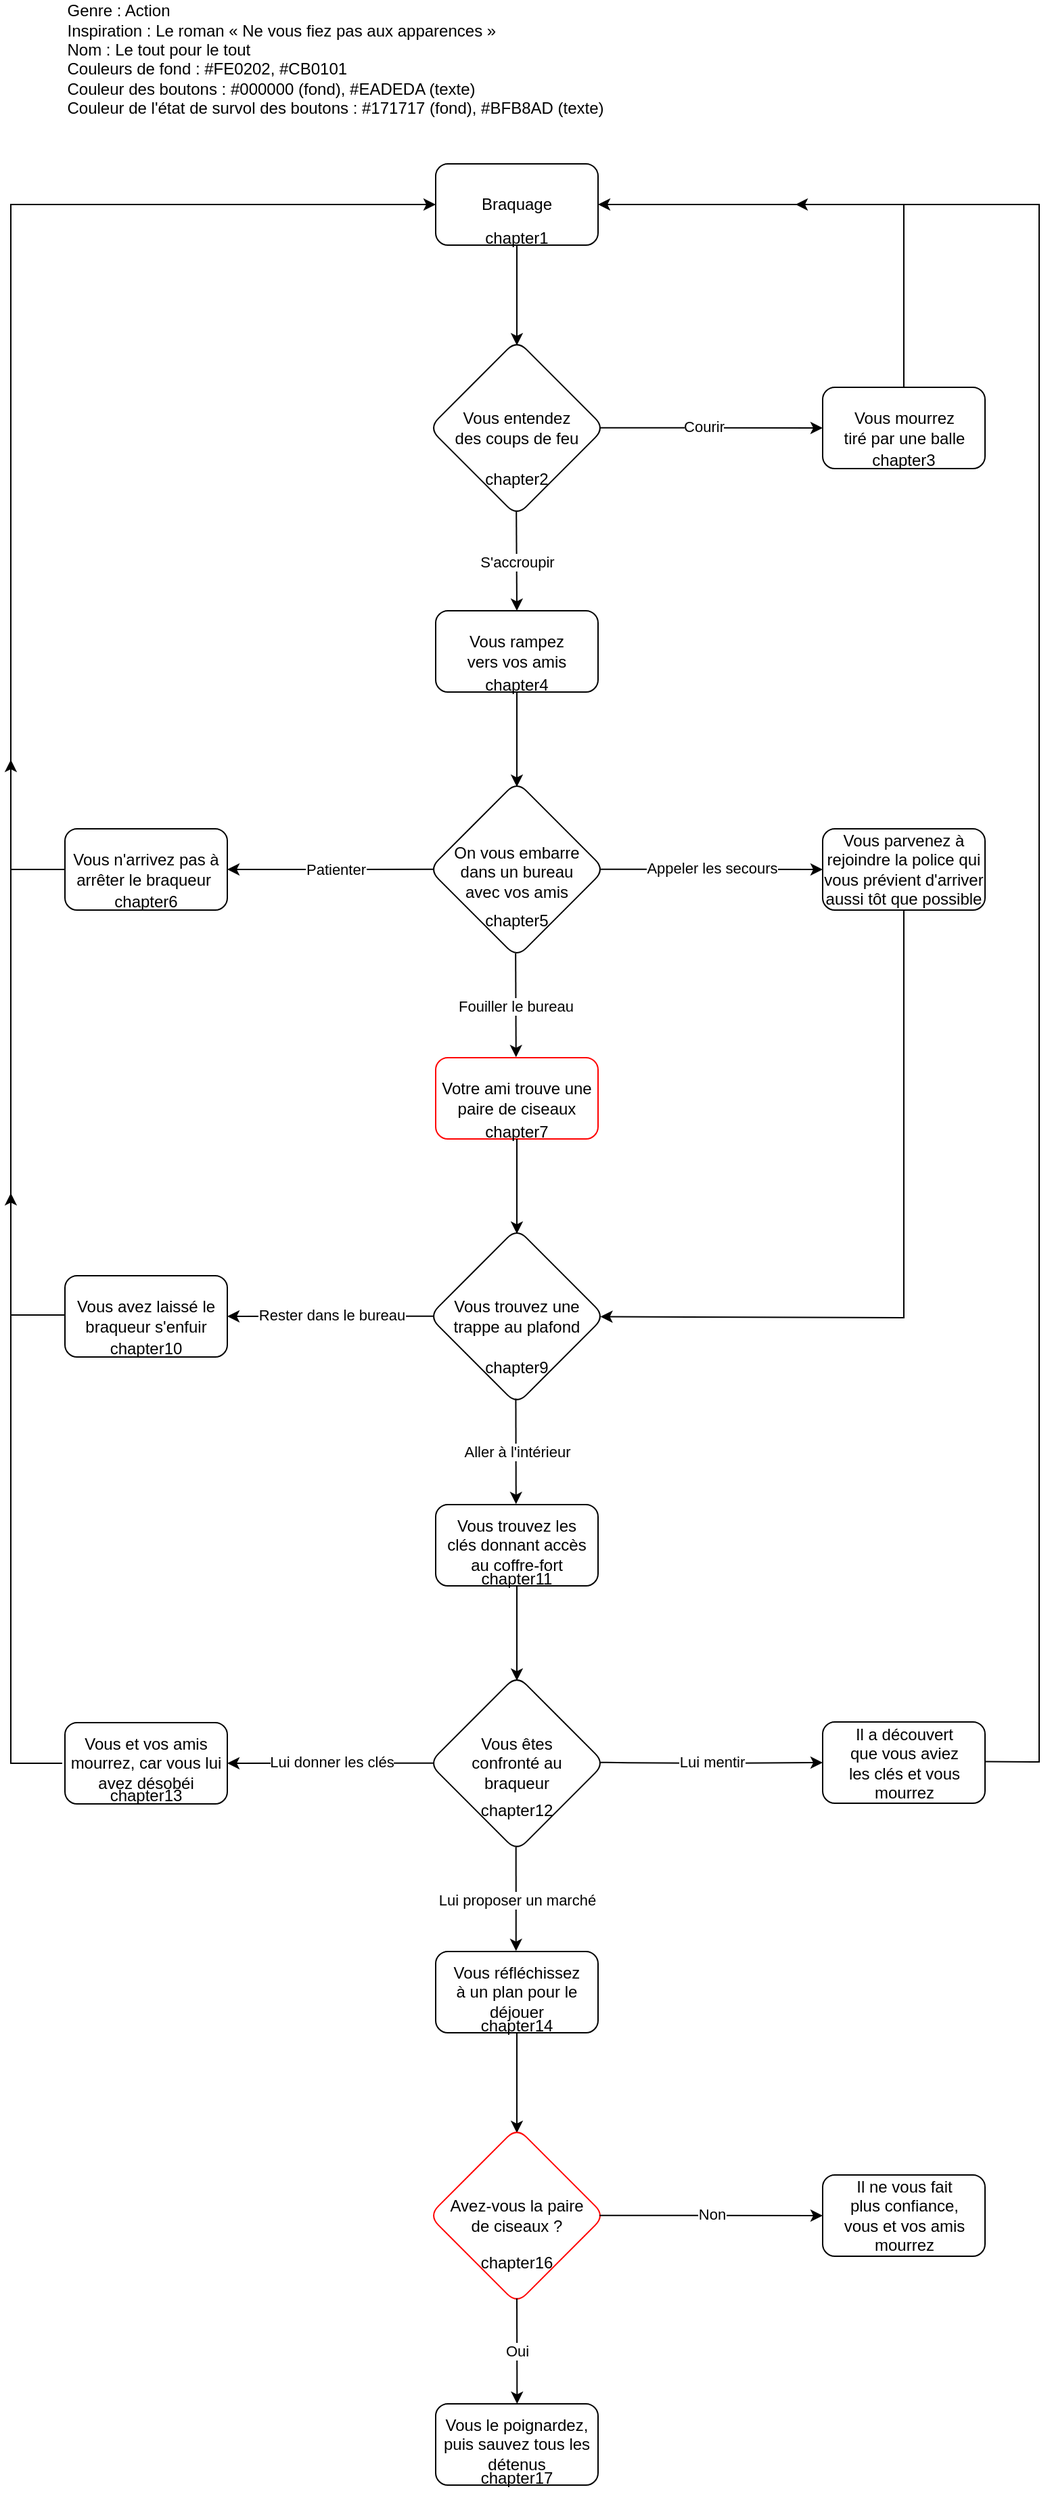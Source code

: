 <mxfile>
    <diagram id="R9KdjouUT489cZY8HfNt" name="Page-1">
        <mxGraphModel dx="1118" dy="782" grid="1" gridSize="10" guides="1" tooltips="1" connect="1" arrows="1" fold="1" page="1" pageScale="1" pageWidth="827" pageHeight="1169" background="#ffffff" math="0" shadow="0">
            <root>
                <mxCell id="0"/>
                <mxCell id="1" parent="0"/>
                <mxCell id="2" value="&lt;div style=&quot;text-align: left&quot;&gt;&lt;span&gt;Genre : Action&lt;/span&gt;&lt;/div&gt;&lt;div style=&quot;text-align: left&quot;&gt;&lt;span&gt;Inspiration : Le roman « Ne vous fiez pas aux apparences »&lt;/span&gt;&lt;/div&gt;&lt;div style=&quot;text-align: left&quot;&gt;Nom : Le tout pour le tout&lt;/div&gt;&lt;div style=&quot;text-align: left&quot;&gt;Couleurs de fond : #FE0202, #CB0101&lt;/div&gt;&lt;div style=&quot;text-align: left&quot;&gt;Couleur des boutons : #000000 (fond), #EADEDA (texte)&lt;/div&gt;&lt;div style=&quot;text-align: left&quot;&gt;Couleur de l'état de survol des boutons : #171717 (fond), #BFB8AD (texte)&lt;/div&gt;&lt;div style=&quot;text-align: left&quot;&gt;&lt;br&gt;&lt;/div&gt;" style="text;html=1;strokeColor=none;fillColor=none;align=center;verticalAlign=middle;whiteSpace=wrap;rounded=0;fontColor=#000000;" parent="1" vertex="1">
                    <mxGeometry x="74.97" y="40" width="410" height="100" as="geometry"/>
                </mxCell>
                <mxCell id="6" value="" style="edgeStyle=none;html=1;entryX=0.5;entryY=0;entryDx=0;entryDy=0;exitX=0.5;exitY=1;exitDx=0;exitDy=0;fontColor=#000000;strokeColor=#000000;" parent="1" source="3" edge="1">
                    <mxGeometry relative="1" as="geometry">
                        <mxPoint x="414" y="224" as="sourcePoint"/>
                        <mxPoint x="414" y="294" as="targetPoint"/>
                    </mxGeometry>
                </mxCell>
                <mxCell id="3" value="" style="rounded=1;whiteSpace=wrap;html=1;fontColor=#000000;fillColor=#FFFFFF;strokeColor=#000000;" parent="1" vertex="1">
                    <mxGeometry x="354" y="160" width="120" height="60" as="geometry"/>
                </mxCell>
                <mxCell id="4" value="Braquage" style="text;html=1;strokeColor=none;fillColor=none;align=center;verticalAlign=middle;whiteSpace=wrap;rounded=0;fontColor=#000000;" parent="1" vertex="1">
                    <mxGeometry x="381" y="175" width="66" height="30" as="geometry"/>
                </mxCell>
                <mxCell id="5" value="" style="rhombus;whiteSpace=wrap;html=1;rounded=1;fontColor=#000000;fillColor=#FFFFFF;strokeColor=#000000;" parent="1" vertex="1">
                    <mxGeometry x="349" y="290" width="130" height="130" as="geometry"/>
                </mxCell>
                <mxCell id="7" value="Vous entendez des coups de feu" style="text;html=1;strokeColor=none;fillColor=none;align=center;verticalAlign=middle;whiteSpace=wrap;rounded=0;fontColor=#000000;" parent="1" vertex="1">
                    <mxGeometry x="366" y="340" width="96" height="30" as="geometry"/>
                </mxCell>
                <mxCell id="66" style="edgeStyle=none;rounded=0;html=1;exitX=0.5;exitY=0;exitDx=0;exitDy=0;entryX=1;entryY=0.5;entryDx=0;entryDy=0;fontColor=#000000;strokeColor=#000000;" parent="1" source="10" target="3" edge="1">
                    <mxGeometry relative="1" as="geometry">
                        <Array as="points">
                            <mxPoint x="700" y="190"/>
                        </Array>
                    </mxGeometry>
                </mxCell>
                <mxCell id="10" value="" style="whiteSpace=wrap;html=1;rounded=1;fontColor=#000000;fillColor=#FFFFFF;strokeColor=#000000;" parent="1" vertex="1">
                    <mxGeometry x="640" y="325" width="120" height="60" as="geometry"/>
                </mxCell>
                <mxCell id="12" value="" style="endArrow=classic;html=1;entryX=0;entryY=0.5;entryDx=0;entryDy=0;fontColor=#000000;strokeColor=#000000;" parent="1" edge="1">
                    <mxGeometry relative="1" as="geometry">
                        <mxPoint x="475" y="354.83" as="sourcePoint"/>
                        <mxPoint x="640" y="355" as="targetPoint"/>
                    </mxGeometry>
                </mxCell>
                <mxCell id="72" value="Courir" style="edgeLabel;align=center;verticalAlign=middle;resizable=0;points=[];labelBackgroundColor=#FFFFFF;fontColor=#000000;labelBorderColor=none;html=1;" parent="12" vertex="1" connectable="0">
                    <mxGeometry x="-0.064" y="-1" relative="1" as="geometry">
                        <mxPoint y="-2" as="offset"/>
                    </mxGeometry>
                </mxCell>
                <mxCell id="14" value="Vous mourrez tiré par une balle" style="text;html=1;strokeColor=none;fillColor=none;align=center;verticalAlign=middle;whiteSpace=wrap;rounded=0;fontColor=#000000;" parent="1" vertex="1">
                    <mxGeometry x="653.75" y="340" width="92.5" height="30" as="geometry"/>
                </mxCell>
                <mxCell id="21" value="" style="edgeStyle=none;html=1;fontColor=#000000;strokeColor=#000000;" parent="1" source="15" edge="1">
                    <mxGeometry relative="1" as="geometry">
                        <mxPoint x="414" y="620" as="targetPoint"/>
                    </mxGeometry>
                </mxCell>
                <mxCell id="15" value="" style="rounded=1;whiteSpace=wrap;html=1;fontColor=#000000;fillColor=#FFFFFF;strokeColor=#000000;" parent="1" vertex="1">
                    <mxGeometry x="354" y="490" width="120" height="60" as="geometry"/>
                </mxCell>
                <mxCell id="16" value="" style="endArrow=classic;html=1;exitX=0.497;exitY=0.972;exitDx=0;exitDy=0;exitPerimeter=0;fontColor=#000000;strokeColor=#000000;" parent="1" source="5" edge="1">
                    <mxGeometry relative="1" as="geometry">
                        <mxPoint x="413.66" y="420" as="sourcePoint"/>
                        <mxPoint x="414" y="490" as="targetPoint"/>
                    </mxGeometry>
                </mxCell>
                <mxCell id="17" value="S'accroupir" style="edgeLabel;resizable=0;html=1;align=center;verticalAlign=middle;fontColor=#000000;labelBackgroundColor=#FFFFFF;" parent="16" connectable="0" vertex="1">
                    <mxGeometry relative="1" as="geometry">
                        <mxPoint as="offset"/>
                    </mxGeometry>
                </mxCell>
                <mxCell id="18" value="Vous rampez vers vos amis" style="text;html=1;strokeColor=none;fillColor=none;align=center;verticalAlign=middle;whiteSpace=wrap;rounded=0;fontColor=#000000;" parent="1" vertex="1">
                    <mxGeometry x="376" y="505" width="76" height="30" as="geometry"/>
                </mxCell>
                <mxCell id="19" value="" style="rhombus;whiteSpace=wrap;html=1;rounded=1;shadow=0;fontColor=#000000;fillColor=#FFFFFF;strokeColor=#000000;" parent="1" vertex="1">
                    <mxGeometry x="349" y="616" width="130" height="130" as="geometry"/>
                </mxCell>
                <mxCell id="20" value="On vous embarre dans un bureau avec vos amis" style="text;html=1;strokeColor=none;fillColor=none;align=center;verticalAlign=middle;whiteSpace=wrap;rounded=0;fontColor=#000000;" parent="1" vertex="1">
                    <mxGeometry x="366" y="663" width="96" height="40" as="geometry"/>
                </mxCell>
                <mxCell id="23" value="" style="whiteSpace=wrap;html=1;rounded=1;fontColor=#000000;fillColor=#FFFFFF;strokeColor=#000000;" parent="1" vertex="1">
                    <mxGeometry x="80" y="651" width="120" height="60" as="geometry"/>
                </mxCell>
                <mxCell id="64" style="edgeStyle=none;html=1;entryX=0;entryY=0.5;entryDx=0;entryDy=0;rounded=0;fontColor=#000000;strokeColor=#000000;" parent="1" target="3" edge="1">
                    <mxGeometry relative="1" as="geometry">
                        <mxPoint x="80" y="681" as="sourcePoint"/>
                        <Array as="points">
                            <mxPoint x="40" y="681"/>
                            <mxPoint x="40" y="190"/>
                        </Array>
                    </mxGeometry>
                </mxCell>
                <mxCell id="24" value="Vous n'arrivez pas à arrêter le braqueur&amp;nbsp;" style="text;html=1;strokeColor=none;fillColor=none;align=center;verticalAlign=middle;whiteSpace=wrap;rounded=0;fontColor=#000000;" parent="1" vertex="1">
                    <mxGeometry x="77.97" y="666" width="124.06" height="30" as="geometry"/>
                </mxCell>
                <mxCell id="25" value="" style="endArrow=classic;html=1;exitX=0.026;exitY=0.499;exitDx=0;exitDy=0;exitPerimeter=0;fontColor=#000000;strokeColor=#000000;" parent="1" source="19" edge="1">
                    <mxGeometry relative="1" as="geometry">
                        <mxPoint x="350" y="681" as="sourcePoint"/>
                        <mxPoint x="200" y="681" as="targetPoint"/>
                        <Array as="points">
                            <mxPoint x="280" y="681"/>
                        </Array>
                    </mxGeometry>
                </mxCell>
                <mxCell id="27" value="" style="rounded=1;whiteSpace=wrap;html=1;fontColor=#000000;fillColor=#FFFFFF;strokeColor=#FF0000;" parent="1" vertex="1">
                    <mxGeometry x="354" y="820" width="120" height="60" as="geometry"/>
                </mxCell>
                <mxCell id="28" value="Votre ami trouve une paire de ciseaux" style="text;html=1;strokeColor=none;fillColor=none;align=center;verticalAlign=middle;whiteSpace=wrap;rounded=0;fontColor=#000000;" parent="1" vertex="1">
                    <mxGeometry x="355" y="835" width="118" height="30" as="geometry"/>
                </mxCell>
                <mxCell id="29" value="" style="endArrow=classic;html=1;exitX=0.493;exitY=0.977;exitDx=0;exitDy=0;exitPerimeter=0;fontColor=#000000;strokeColor=#000000;" parent="1" source="19" edge="1">
                    <mxGeometry relative="1" as="geometry">
                        <mxPoint x="413.0" y="746.0" as="sourcePoint"/>
                        <mxPoint x="413.39" y="819.64" as="targetPoint"/>
                    </mxGeometry>
                </mxCell>
                <mxCell id="30" value="Fouiller le bureau" style="edgeLabel;resizable=0;html=1;align=center;verticalAlign=middle;fontColor=#000000;labelBackgroundColor=#FFFFFF;" parent="29" connectable="0" vertex="1">
                    <mxGeometry relative="1" as="geometry">
                        <mxPoint as="offset"/>
                    </mxGeometry>
                </mxCell>
                <mxCell id="31" value="" style="edgeStyle=none;html=1;fontColor=#000000;strokeColor=#000000;" parent="1" edge="1">
                    <mxGeometry relative="1" as="geometry">
                        <mxPoint x="414" y="880" as="sourcePoint"/>
                        <mxPoint x="414" y="950" as="targetPoint"/>
                    </mxGeometry>
                </mxCell>
                <mxCell id="32" value="" style="rhombus;whiteSpace=wrap;html=1;rounded=1;fontColor=#000000;fillColor=#FFFFFF;strokeColor=#000000;" parent="1" vertex="1">
                    <mxGeometry x="349" y="946" width="130" height="130" as="geometry"/>
                </mxCell>
                <mxCell id="33" value="Vous trouvez une trappe au plafond" style="text;html=1;strokeColor=none;fillColor=none;align=center;verticalAlign=middle;whiteSpace=wrap;rounded=0;fontColor=#000000;" parent="1" vertex="1">
                    <mxGeometry x="362" y="991" width="104" height="40" as="geometry"/>
                </mxCell>
                <mxCell id="34" value="" style="whiteSpace=wrap;html=1;rounded=1;fontColor=#000000;fillColor=#FFFFFF;strokeColor=#000000;" parent="1" vertex="1">
                    <mxGeometry x="80" y="981" width="120" height="60" as="geometry"/>
                </mxCell>
                <mxCell id="67" style="edgeStyle=none;rounded=0;html=1;fontColor=#000000;strokeColor=#000000;" parent="1" edge="1">
                    <mxGeometry relative="1" as="geometry">
                        <mxPoint x="40" y="600" as="targetPoint"/>
                        <mxPoint x="80" y="1010" as="sourcePoint"/>
                        <Array as="points">
                            <mxPoint x="40" y="1010"/>
                        </Array>
                    </mxGeometry>
                </mxCell>
                <mxCell id="35" value="Vous avez laissé le braqueur s'enfuir" style="text;html=1;strokeColor=none;fillColor=none;align=center;verticalAlign=middle;whiteSpace=wrap;rounded=0;fontColor=#000000;" parent="1" vertex="1">
                    <mxGeometry x="77.97" y="996" width="124.06" height="30" as="geometry"/>
                </mxCell>
                <mxCell id="36" value="" style="endArrow=classic;html=1;exitX=0.026;exitY=0.499;exitDx=0;exitDy=0;exitPerimeter=0;fontColor=#000000;strokeColor=#000000;" parent="1" source="32" edge="1">
                    <mxGeometry relative="1" as="geometry">
                        <mxPoint x="350" y="1011" as="sourcePoint"/>
                        <mxPoint x="200" y="1011" as="targetPoint"/>
                        <Array as="points"/>
                    </mxGeometry>
                </mxCell>
                <mxCell id="37" value="Rester dans le bureau" style="edgeLabel;resizable=0;html=1;align=center;verticalAlign=middle;fontColor=#000000;labelBackgroundColor=#FFFFFF;" parent="36" connectable="0" vertex="1">
                    <mxGeometry relative="1" as="geometry">
                        <mxPoint y="-1" as="offset"/>
                    </mxGeometry>
                </mxCell>
                <mxCell id="38" value="" style="rounded=1;whiteSpace=wrap;html=1;fontColor=#000000;fillColor=#FFFFFF;strokeColor=#000000;" parent="1" vertex="1">
                    <mxGeometry x="354" y="1150" width="120" height="60" as="geometry"/>
                </mxCell>
                <mxCell id="39" value="Vous trouvez les clés donnant accès au coffre-fort" style="text;html=1;strokeColor=none;fillColor=none;align=center;verticalAlign=middle;whiteSpace=wrap;rounded=0;fontColor=#000000;" parent="1" vertex="1">
                    <mxGeometry x="360" y="1165" width="108" height="30" as="geometry"/>
                </mxCell>
                <mxCell id="40" value="" style="endArrow=classic;html=1;exitX=0.494;exitY=0.967;exitDx=0;exitDy=0;exitPerimeter=0;fontColor=#000000;strokeColor=#000000;" parent="1" source="32" edge="1">
                    <mxGeometry relative="1" as="geometry">
                        <mxPoint x="413" y="1076" as="sourcePoint"/>
                        <mxPoint x="413.39" y="1149.64" as="targetPoint"/>
                    </mxGeometry>
                </mxCell>
                <mxCell id="41" value="Aller à l'intérieur" style="edgeLabel;resizable=0;html=1;align=center;verticalAlign=middle;fontColor=#000000;labelBackgroundColor=#FFFFFF;" parent="40" connectable="0" vertex="1">
                    <mxGeometry relative="1" as="geometry"/>
                </mxCell>
                <mxCell id="42" value="" style="edgeStyle=none;html=1;fontColor=#000000;strokeColor=#000000;" parent="1" edge="1">
                    <mxGeometry relative="1" as="geometry">
                        <mxPoint x="414" y="1210" as="sourcePoint"/>
                        <mxPoint x="414" y="1280" as="targetPoint"/>
                    </mxGeometry>
                </mxCell>
                <mxCell id="43" value="" style="rhombus;whiteSpace=wrap;html=1;rounded=1;fontColor=#000000;fillColor=#FFFFFF;strokeColor=#000000;" parent="1" vertex="1">
                    <mxGeometry x="349" y="1276" width="130" height="130" as="geometry"/>
                </mxCell>
                <mxCell id="44" value="Vous êtes confronté au braqueur" style="text;html=1;strokeColor=none;fillColor=none;align=center;verticalAlign=middle;whiteSpace=wrap;rounded=0;fontColor=#000000;" parent="1" vertex="1">
                    <mxGeometry x="366" y="1321" width="96" height="39" as="geometry"/>
                </mxCell>
                <mxCell id="45" value="" style="whiteSpace=wrap;html=1;rounded=1;fontColor=#000000;fillColor=#FFFFFF;strokeColor=#000000;" parent="1" vertex="1">
                    <mxGeometry x="80" y="1311" width="120" height="60" as="geometry"/>
                </mxCell>
                <mxCell id="68" style="edgeStyle=none;rounded=0;html=1;exitX=0;exitY=0.5;exitDx=0;exitDy=0;fontColor=#000000;strokeColor=#000000;" parent="1" source="46" edge="1">
                    <mxGeometry relative="1" as="geometry">
                        <mxPoint x="40" y="920" as="targetPoint"/>
                        <Array as="points">
                            <mxPoint x="40" y="1341"/>
                        </Array>
                    </mxGeometry>
                </mxCell>
                <mxCell id="46" value="Vous et vos amis mourrez, car vous lui avez désobéi" style="text;html=1;strokeColor=none;fillColor=none;align=center;verticalAlign=middle;whiteSpace=wrap;rounded=0;fontColor=#000000;" parent="1" vertex="1">
                    <mxGeometry x="77.97" y="1326" width="124.06" height="30" as="geometry"/>
                </mxCell>
                <mxCell id="47" value="" style="endArrow=classic;html=1;exitX=0.026;exitY=0.499;exitDx=0;exitDy=0;exitPerimeter=0;fontColor=#000000;strokeColor=#000000;" parent="1" source="43" edge="1">
                    <mxGeometry relative="1" as="geometry">
                        <mxPoint x="350" y="1341" as="sourcePoint"/>
                        <mxPoint x="200" y="1341" as="targetPoint"/>
                        <Array as="points"/>
                    </mxGeometry>
                </mxCell>
                <mxCell id="48" value="Lui donner les clés" style="edgeLabel;resizable=0;html=1;align=center;verticalAlign=middle;fontColor=#000000;labelBackgroundColor=#FFFFFF;" parent="47" connectable="0" vertex="1">
                    <mxGeometry relative="1" as="geometry">
                        <mxPoint y="-1" as="offset"/>
                    </mxGeometry>
                </mxCell>
                <mxCell id="49" value="" style="rounded=1;whiteSpace=wrap;html=1;fontColor=#000000;fillColor=#FFFFFF;strokeColor=#000000;" parent="1" vertex="1">
                    <mxGeometry x="354" y="1480" width="120" height="60" as="geometry"/>
                </mxCell>
                <mxCell id="50" value="Vous réfléchissez à un plan pour le déjouer" style="text;html=1;strokeColor=none;fillColor=none;align=center;verticalAlign=middle;whiteSpace=wrap;rounded=0;fontColor=#000000;" parent="1" vertex="1">
                    <mxGeometry x="362" y="1495" width="104" height="30" as="geometry"/>
                </mxCell>
                <mxCell id="51" value="" style="endArrow=classic;html=1;exitX=0.495;exitY=0.977;exitDx=0;exitDy=0;exitPerimeter=0;fontColor=#000000;strokeColor=#000000;" parent="1" source="43" edge="1">
                    <mxGeometry relative="1" as="geometry">
                        <mxPoint x="413" y="1406" as="sourcePoint"/>
                        <mxPoint x="413.39" y="1479.64" as="targetPoint"/>
                    </mxGeometry>
                </mxCell>
                <mxCell id="52" value="Lui proposer un marché" style="edgeLabel;resizable=0;html=1;align=center;verticalAlign=middle;fontColor=#000000;labelBackgroundColor=#FFFFFF;" parent="51" connectable="0" vertex="1">
                    <mxGeometry relative="1" as="geometry"/>
                </mxCell>
                <mxCell id="53" value="" style="edgeStyle=none;html=1;entryX=0.5;entryY=0;entryDx=0;entryDy=0;exitX=0.5;exitY=1;exitDx=0;exitDy=0;fontColor=#000000;strokeColor=#000000;" parent="1" edge="1">
                    <mxGeometry relative="1" as="geometry">
                        <mxPoint x="414" y="1540" as="sourcePoint"/>
                        <mxPoint x="414" y="1614" as="targetPoint"/>
                    </mxGeometry>
                </mxCell>
                <mxCell id="54" value="" style="rhombus;whiteSpace=wrap;html=1;rounded=1;fontColor=#000000;fillColor=#FFFFFF;strokeColor=#FF0000;" parent="1" vertex="1">
                    <mxGeometry x="349" y="1610" width="130" height="130" as="geometry"/>
                </mxCell>
                <mxCell id="55" value="Avez-vous la paire de ciseaux ?" style="text;html=1;strokeColor=none;fillColor=none;align=center;verticalAlign=middle;whiteSpace=wrap;rounded=0;fontColor=#000000;" parent="1" vertex="1">
                    <mxGeometry x="357" y="1660" width="114" height="30" as="geometry"/>
                </mxCell>
                <mxCell id="84" style="edgeStyle=none;rounded=0;html=1;fontColor=#000000;strokeColor=#000000;exitX=0.998;exitY=0.488;exitDx=0;exitDy=0;exitPerimeter=0;" parent="1" source="80" edge="1">
                    <mxGeometry relative="1" as="geometry">
                        <mxPoint x="620" y="190" as="targetPoint"/>
                        <mxPoint x="960" y="1287" as="sourcePoint"/>
                        <Array as="points">
                            <mxPoint x="800" y="1340"/>
                            <mxPoint x="800" y="190"/>
                        </Array>
                    </mxGeometry>
                </mxCell>
                <mxCell id="56" value="" style="whiteSpace=wrap;html=1;rounded=1;fontColor=#000000;fillColor=#FFFFFF;strokeColor=#000000;" parent="1" vertex="1">
                    <mxGeometry x="640" y="1645" width="120" height="60" as="geometry"/>
                </mxCell>
                <mxCell id="57" value="" style="endArrow=classic;html=1;entryX=0;entryY=0.5;entryDx=0;entryDy=0;fontColor=#000000;strokeColor=#000000;" parent="1" target="56" edge="1">
                    <mxGeometry relative="1" as="geometry">
                        <mxPoint x="475" y="1674.83" as="sourcePoint"/>
                        <mxPoint x="575" y="1675" as="targetPoint"/>
                    </mxGeometry>
                </mxCell>
                <mxCell id="58" value="Non" style="edgeLabel;resizable=0;html=1;align=center;verticalAlign=middle;fontColor=#000000;labelBackgroundColor=#FFFFFF;" parent="57" connectable="0" vertex="1">
                    <mxGeometry relative="1" as="geometry">
                        <mxPoint y="-1" as="offset"/>
                    </mxGeometry>
                </mxCell>
                <mxCell id="59" value="Il ne vous fait plus confiance, vous et vos amis mourrez" style="text;html=1;strokeColor=none;fillColor=none;align=center;verticalAlign=middle;whiteSpace=wrap;rounded=0;fontColor=#000000;" parent="1" vertex="1">
                    <mxGeometry x="653.75" y="1660" width="92.5" height="30" as="geometry"/>
                </mxCell>
                <mxCell id="60" value="" style="rounded=1;whiteSpace=wrap;html=1;fontColor=#000000;fillColor=#FFFFFF;strokeColor=#000000;" parent="1" vertex="1">
                    <mxGeometry x="354" y="1814" width="120" height="60" as="geometry"/>
                </mxCell>
                <mxCell id="63" value="Vous le poignardez, puis sauvez tous les détenus" style="text;html=1;strokeColor=none;fillColor=none;align=center;verticalAlign=middle;whiteSpace=wrap;rounded=0;fontColor=#000000;" parent="1" vertex="1">
                    <mxGeometry x="357" y="1829" width="114" height="30" as="geometry"/>
                </mxCell>
                <mxCell id="70" value="" style="endArrow=classic;html=1;exitX=0.494;exitY=0.967;exitDx=0;exitDy=0;exitPerimeter=0;fontColor=#000000;strokeColor=#000000;" parent="1" edge="1">
                    <mxGeometry relative="1" as="geometry">
                        <mxPoint x="414.0" y="1736.07" as="sourcePoint"/>
                        <mxPoint x="414.17" y="1814" as="targetPoint"/>
                    </mxGeometry>
                </mxCell>
                <mxCell id="71" value="Oui" style="edgeLabel;resizable=0;html=1;align=center;verticalAlign=middle;fontColor=#000000;labelBackgroundColor=#FFFFFF;" parent="70" connectable="0" vertex="1">
                    <mxGeometry relative="1" as="geometry"/>
                </mxCell>
                <mxCell id="73" value="Patienter" style="edgeLabel;resizable=0;html=1;align=center;verticalAlign=middle;fontColor=#000000;labelBackgroundColor=#FFFFFF;" parent="1" connectable="0" vertex="1">
                    <mxGeometry x="289.996" y="680.999" as="geometry">
                        <mxPoint x="-10" as="offset"/>
                    </mxGeometry>
                </mxCell>
                <mxCell id="74" value="" style="whiteSpace=wrap;html=1;rounded=1;fontColor=#000000;fillColor=#FFFFFF;strokeColor=#000000;" parent="1" vertex="1">
                    <mxGeometry x="640" y="651" width="120" height="60" as="geometry"/>
                </mxCell>
                <mxCell id="75" value="" style="endArrow=classic;html=1;entryX=0;entryY=0.5;entryDx=0;entryDy=0;fontColor=#000000;strokeColor=#000000;" parent="1" target="74" edge="1">
                    <mxGeometry relative="1" as="geometry">
                        <mxPoint x="475" y="680.83" as="sourcePoint"/>
                        <mxPoint x="575" y="681" as="targetPoint"/>
                    </mxGeometry>
                </mxCell>
                <mxCell id="76" value="Appeler les secours" style="edgeLabel;resizable=0;html=1;align=center;verticalAlign=middle;fontColor=#000000;labelBackgroundColor=#FFFFFF;" parent="75" connectable="0" vertex="1">
                    <mxGeometry relative="1" as="geometry">
                        <mxPoint y="-1" as="offset"/>
                    </mxGeometry>
                </mxCell>
                <mxCell id="79" style="edgeStyle=none;html=1;fontColor=#000000;entryX=0.975;entryY=0.494;entryDx=0;entryDy=0;strokeColor=#000000;rounded=0;entryPerimeter=0;" parent="1" edge="1">
                    <mxGeometry relative="1" as="geometry">
                        <mxPoint x="475.75" y="1011.22" as="targetPoint"/>
                        <mxPoint x="700" y="711" as="sourcePoint"/>
                        <Array as="points">
                            <mxPoint x="700" y="1012"/>
                        </Array>
                    </mxGeometry>
                </mxCell>
                <mxCell id="77" value="Vous parvenez à rejoindre la police qui vous prévient d'arriver aussi tôt que possible" style="text;html=1;strokeColor=none;fillColor=none;align=center;verticalAlign=middle;whiteSpace=wrap;rounded=0;fontColor=#000000;" parent="1" vertex="1">
                    <mxGeometry x="635.94" y="666" width="128.13" height="30" as="geometry"/>
                </mxCell>
                <mxCell id="80" value="" style="whiteSpace=wrap;html=1;rounded=1;fontColor=#000000;fillColor=#FFFFFF;strokeColor=#000000;" parent="1" vertex="1">
                    <mxGeometry x="640" y="1310.5" width="120" height="60" as="geometry"/>
                </mxCell>
                <mxCell id="81" value="" style="endArrow=classic;html=1;entryX=0;entryY=0.5;entryDx=0;entryDy=0;fontColor=#000000;strokeColor=#000000;" parent="1" target="80" edge="1">
                    <mxGeometry relative="1" as="geometry">
                        <mxPoint x="475" y="1340.33" as="sourcePoint"/>
                        <mxPoint x="575" y="1340.5" as="targetPoint"/>
                        <Array as="points">
                            <mxPoint x="486" y="1340.5"/>
                            <mxPoint x="550" y="1341"/>
                        </Array>
                    </mxGeometry>
                </mxCell>
                <mxCell id="82" value="Lui mentir" style="edgeLabel;resizable=0;html=1;align=center;verticalAlign=middle;fontColor=#000000;labelBackgroundColor=#FFFFFF;" parent="81" connectable="0" vertex="1">
                    <mxGeometry relative="1" as="geometry">
                        <mxPoint y="-1" as="offset"/>
                    </mxGeometry>
                </mxCell>
                <mxCell id="83" value="Il a découvert que vous aviez les clés et vous mourrez" style="text;html=1;strokeColor=none;fillColor=none;align=center;verticalAlign=middle;whiteSpace=wrap;rounded=0;fontColor=#000000;" parent="1" vertex="1">
                    <mxGeometry x="653.75" y="1325.5" width="92.5" height="30" as="geometry"/>
                </mxCell>
                <mxCell id="85" value="chapter1" style="text;html=1;strokeColor=none;fillColor=none;align=center;verticalAlign=middle;whiteSpace=wrap;rounded=0;fontColor=#000000;" vertex="1" parent="1">
                    <mxGeometry x="384" y="200" width="60" height="30" as="geometry"/>
                </mxCell>
                <mxCell id="86" value="chapter2" style="text;html=1;strokeColor=none;fillColor=none;align=center;verticalAlign=middle;whiteSpace=wrap;rounded=0;fontColor=#000000;" vertex="1" parent="1">
                    <mxGeometry x="384" y="378" width="60" height="30" as="geometry"/>
                </mxCell>
                <mxCell id="87" value="chapter3" style="text;html=1;strokeColor=none;fillColor=none;align=center;verticalAlign=middle;whiteSpace=wrap;rounded=0;fontColor=#000000;" vertex="1" parent="1">
                    <mxGeometry x="670.01" y="364" width="60" height="30" as="geometry"/>
                </mxCell>
                <mxCell id="88" value="chapter4" style="text;html=1;strokeColor=none;fillColor=none;align=center;verticalAlign=middle;whiteSpace=wrap;rounded=0;fontColor=#000000;" vertex="1" parent="1">
                    <mxGeometry x="384" y="530" width="60" height="30" as="geometry"/>
                </mxCell>
                <mxCell id="89" value="chapter6" style="text;html=1;strokeColor=none;fillColor=none;align=center;verticalAlign=middle;whiteSpace=wrap;rounded=0;fontColor=#000000;" vertex="1" parent="1">
                    <mxGeometry x="110" y="690" width="60" height="30" as="geometry"/>
                </mxCell>
                <mxCell id="90" value="chapter5" style="text;html=1;strokeColor=none;fillColor=none;align=center;verticalAlign=middle;whiteSpace=wrap;rounded=0;fontColor=#000000;" vertex="1" parent="1">
                    <mxGeometry x="384" y="704" width="60" height="30" as="geometry"/>
                </mxCell>
                <mxCell id="91" value="chapter7" style="text;html=1;strokeColor=none;fillColor=none;align=center;verticalAlign=middle;whiteSpace=wrap;rounded=0;fontColor=#000000;" vertex="1" parent="1">
                    <mxGeometry x="384" y="860" width="60" height="30" as="geometry"/>
                </mxCell>
                <mxCell id="92" value="chapter9" style="text;html=1;strokeColor=none;fillColor=none;align=center;verticalAlign=middle;whiteSpace=wrap;rounded=0;fontColor=#000000;" vertex="1" parent="1">
                    <mxGeometry x="384" y="1034" width="60" height="30" as="geometry"/>
                </mxCell>
                <mxCell id="93" value="chapter10" style="text;html=1;strokeColor=none;fillColor=none;align=center;verticalAlign=middle;whiteSpace=wrap;rounded=0;fontColor=#000000;" vertex="1" parent="1">
                    <mxGeometry x="110" y="1020" width="60" height="30" as="geometry"/>
                </mxCell>
                <mxCell id="94" value="chapter12" style="text;html=1;strokeColor=none;fillColor=none;align=center;verticalAlign=middle;whiteSpace=wrap;rounded=0;fontColor=#000000;" vertex="1" parent="1">
                    <mxGeometry x="384" y="1361" width="60" height="30" as="geometry"/>
                </mxCell>
                <mxCell id="96" value="chapter14" style="text;html=1;strokeColor=none;fillColor=none;align=center;verticalAlign=middle;whiteSpace=wrap;rounded=0;fontColor=#000000;" vertex="1" parent="1">
                    <mxGeometry x="384" y="1520" width="60" height="30" as="geometry"/>
                </mxCell>
                <mxCell id="97" value="chapter11" style="text;html=1;strokeColor=none;fillColor=none;align=center;verticalAlign=middle;whiteSpace=wrap;rounded=0;fontColor=#000000;" vertex="1" parent="1">
                    <mxGeometry x="384" y="1190" width="60" height="30" as="geometry"/>
                </mxCell>
                <mxCell id="98" value="chapter13" style="text;html=1;strokeColor=none;fillColor=none;align=center;verticalAlign=middle;whiteSpace=wrap;rounded=0;fontColor=#000000;" vertex="1" parent="1">
                    <mxGeometry x="110" y="1350" width="60" height="30" as="geometry"/>
                </mxCell>
                <mxCell id="99" value="chapter16" style="text;html=1;strokeColor=none;fillColor=none;align=center;verticalAlign=middle;whiteSpace=wrap;rounded=0;fontColor=#000000;" vertex="1" parent="1">
                    <mxGeometry x="384" y="1695" width="60" height="30" as="geometry"/>
                </mxCell>
                <mxCell id="100" value="chapter17" style="text;html=1;strokeColor=none;fillColor=none;align=center;verticalAlign=middle;whiteSpace=wrap;rounded=0;fontColor=#000000;" vertex="1" parent="1">
                    <mxGeometry x="384" y="1854" width="60" height="30" as="geometry"/>
                </mxCell>
            </root>
        </mxGraphModel>
    </diagram>
</mxfile>